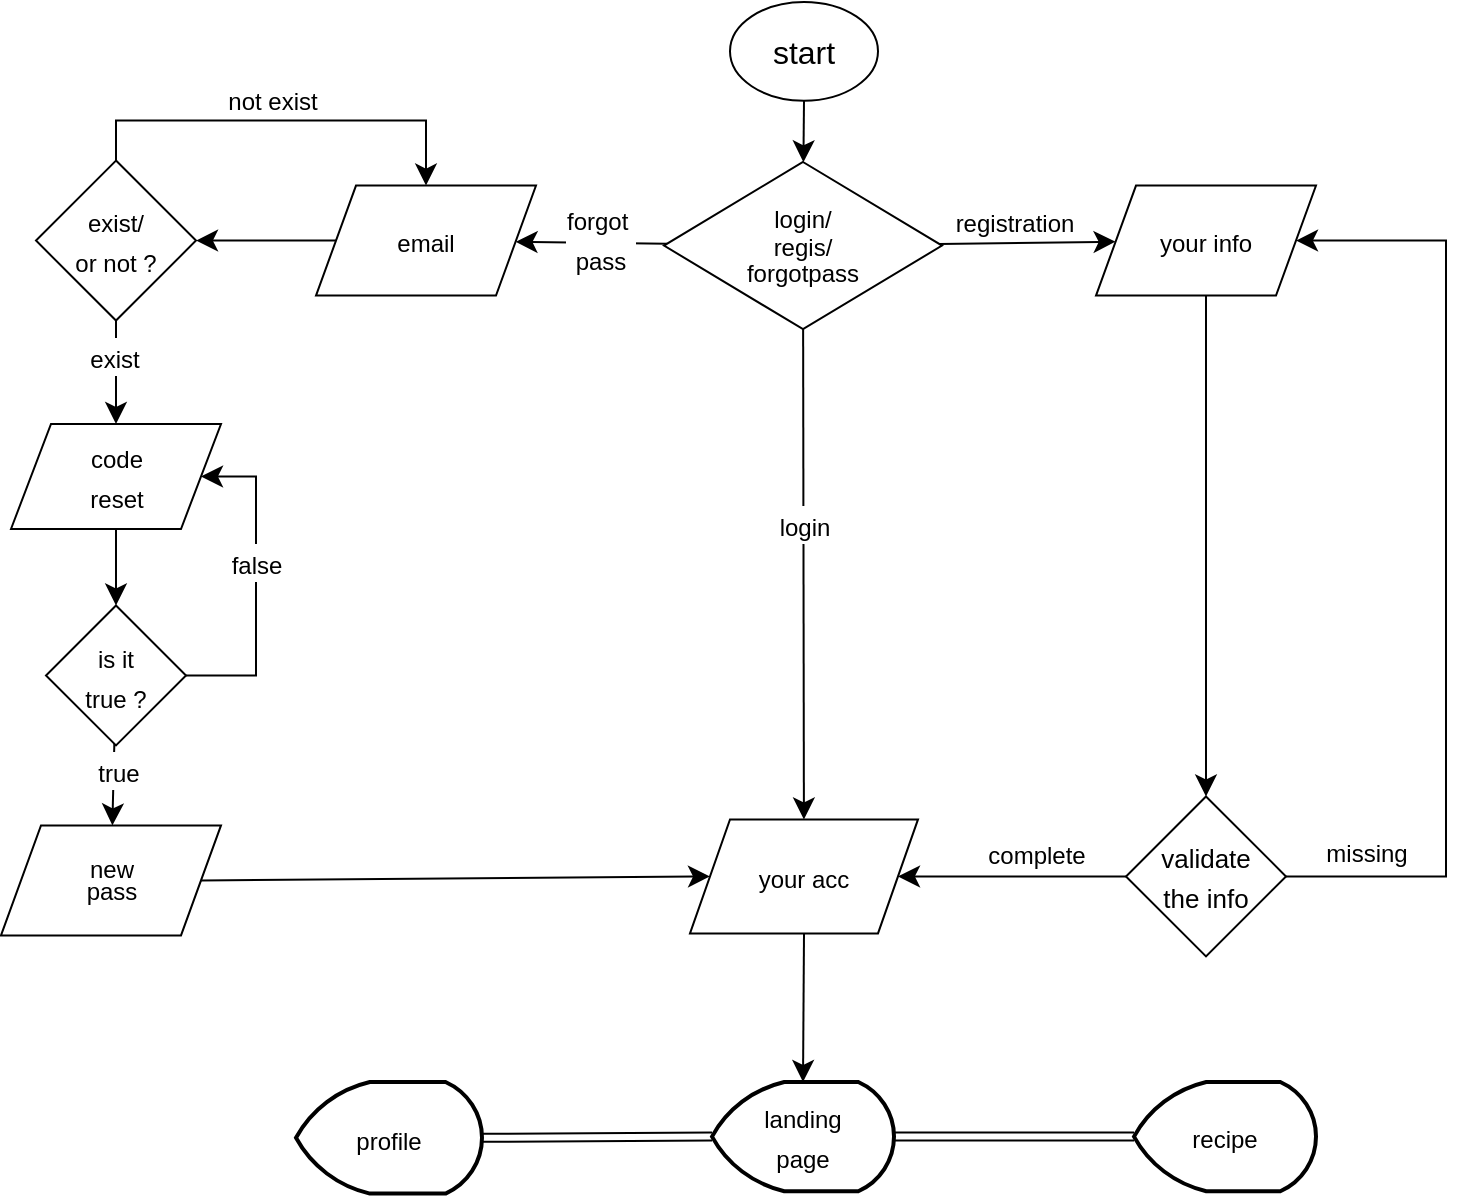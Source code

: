 <mxfile version="21.6.2" type="github">
  <diagram id="C5RBs43oDa-KdzZeNtuy" name="Page-1">
    <mxGraphModel dx="880" dy="572" grid="1" gridSize="10" guides="1" tooltips="1" connect="1" arrows="1" fold="1" page="1" pageScale="1" pageWidth="827" pageHeight="1169" math="0" shadow="0">
      <root>
        <mxCell id="WIyWlLk6GJQsqaUBKTNV-0" />
        <mxCell id="WIyWlLk6GJQsqaUBKTNV-1" parent="WIyWlLk6GJQsqaUBKTNV-0" />
        <mxCell id="jDc-DO-Nr4QKycDwIe2J-2" value="" style="edgeStyle=none;curved=1;rounded=0;orthogonalLoop=1;jettySize=auto;html=1;fontSize=12;startSize=8;endSize=8;" edge="1" parent="WIyWlLk6GJQsqaUBKTNV-1" source="jDc-DO-Nr4QKycDwIe2J-0" target="jDc-DO-Nr4QKycDwIe2J-1">
          <mxGeometry relative="1" as="geometry" />
        </mxCell>
        <mxCell id="jDc-DO-Nr4QKycDwIe2J-0" value="start" style="ellipse;whiteSpace=wrap;html=1;fontSize=16;" vertex="1" parent="WIyWlLk6GJQsqaUBKTNV-1">
          <mxGeometry x="377" width="74" height="49.33" as="geometry" />
        </mxCell>
        <mxCell id="jDc-DO-Nr4QKycDwIe2J-4" value="" style="edgeStyle=none;curved=1;rounded=0;orthogonalLoop=1;jettySize=auto;html=1;fontSize=12;startSize=8;endSize=8;" edge="1" parent="WIyWlLk6GJQsqaUBKTNV-1" source="jDc-DO-Nr4QKycDwIe2J-1" target="jDc-DO-Nr4QKycDwIe2J-3">
          <mxGeometry relative="1" as="geometry" />
        </mxCell>
        <mxCell id="jDc-DO-Nr4QKycDwIe2J-5" value="&lt;font style=&quot;font-size: 12px;&quot;&gt;login&lt;/font&gt;" style="edgeLabel;html=1;align=center;verticalAlign=middle;resizable=0;points=[];fontSize=16;" vertex="1" connectable="0" parent="jDc-DO-Nr4QKycDwIe2J-4">
          <mxGeometry x="-0.204" y="2" relative="1" as="geometry">
            <mxPoint x="-2" as="offset" />
          </mxGeometry>
        </mxCell>
        <mxCell id="jDc-DO-Nr4QKycDwIe2J-8" value="" style="edgeStyle=none;curved=1;rounded=0;orthogonalLoop=1;jettySize=auto;html=1;fontSize=12;startSize=8;endSize=8;" edge="1" parent="WIyWlLk6GJQsqaUBKTNV-1" source="jDc-DO-Nr4QKycDwIe2J-1" target="jDc-DO-Nr4QKycDwIe2J-7">
          <mxGeometry relative="1" as="geometry" />
        </mxCell>
        <mxCell id="jDc-DO-Nr4QKycDwIe2J-9" value="&lt;font style=&quot;font-size: 12px;&quot;&gt;registration&lt;/font&gt;" style="edgeLabel;html=1;align=center;verticalAlign=middle;resizable=0;points=[];fontSize=16;" vertex="1" connectable="0" parent="jDc-DO-Nr4QKycDwIe2J-8">
          <mxGeometry x="0.032" y="-1" relative="1" as="geometry">
            <mxPoint x="-8" y="-13" as="offset" />
          </mxGeometry>
        </mxCell>
        <mxCell id="jDc-DO-Nr4QKycDwIe2J-11" value="" style="edgeStyle=none;curved=1;rounded=0;orthogonalLoop=1;jettySize=auto;html=1;fontSize=12;startSize=8;endSize=8;" edge="1" parent="WIyWlLk6GJQsqaUBKTNV-1" source="jDc-DO-Nr4QKycDwIe2J-1" target="jDc-DO-Nr4QKycDwIe2J-10">
          <mxGeometry relative="1" as="geometry" />
        </mxCell>
        <mxCell id="jDc-DO-Nr4QKycDwIe2J-21" value="&lt;font style=&quot;font-size: 12px;&quot;&gt;forgot&amp;nbsp;&lt;br&gt;pass&lt;/font&gt;" style="edgeLabel;html=1;align=center;verticalAlign=middle;resizable=0;points=[];fontSize=16;" vertex="1" connectable="0" parent="jDc-DO-Nr4QKycDwIe2J-11">
          <mxGeometry x="-0.405" y="2" relative="1" as="geometry">
            <mxPoint x="-11" y="-5" as="offset" />
          </mxGeometry>
        </mxCell>
        <mxCell id="jDc-DO-Nr4QKycDwIe2J-1" value="&lt;p style=&quot;line-height: 80%;&quot;&gt;&lt;font style=&quot;font-size: 12px;&quot;&gt;login/&lt;br&gt;regis/&lt;br&gt;forgotpass&lt;/font&gt;&lt;/p&gt;" style="rhombus;whiteSpace=wrap;html=1;fontSize=16;" vertex="1" parent="WIyWlLk6GJQsqaUBKTNV-1">
          <mxGeometry x="344" y="80" width="139" height="83.58" as="geometry" />
        </mxCell>
        <mxCell id="jDc-DO-Nr4QKycDwIe2J-34" style="edgeStyle=none;curved=1;rounded=0;orthogonalLoop=1;jettySize=auto;html=1;exitX=0.5;exitY=1;exitDx=0;exitDy=0;entryX=0.5;entryY=0;entryDx=0;entryDy=0;entryPerimeter=0;fontSize=12;startSize=8;endSize=8;" edge="1" parent="WIyWlLk6GJQsqaUBKTNV-1" source="jDc-DO-Nr4QKycDwIe2J-3" target="jDc-DO-Nr4QKycDwIe2J-33">
          <mxGeometry relative="1" as="geometry" />
        </mxCell>
        <mxCell id="jDc-DO-Nr4QKycDwIe2J-3" value="&lt;font style=&quot;font-size: 12px;&quot;&gt;your acc&lt;/font&gt;" style="shape=parallelogram;perimeter=parallelogramPerimeter;whiteSpace=wrap;html=1;fixedSize=1;fontSize=16;" vertex="1" parent="WIyWlLk6GJQsqaUBKTNV-1">
          <mxGeometry x="357" y="408.71" width="114" height="57" as="geometry" />
        </mxCell>
        <mxCell id="jDc-DO-Nr4QKycDwIe2J-16" value="" style="edgeStyle=none;curved=1;rounded=0;orthogonalLoop=1;jettySize=auto;html=1;fontSize=12;startSize=8;endSize=8;" edge="1" parent="WIyWlLk6GJQsqaUBKTNV-1" source="jDc-DO-Nr4QKycDwIe2J-7" target="jDc-DO-Nr4QKycDwIe2J-15">
          <mxGeometry relative="1" as="geometry" />
        </mxCell>
        <mxCell id="jDc-DO-Nr4QKycDwIe2J-7" value="&lt;font style=&quot;font-size: 12px;&quot;&gt;your info&lt;/font&gt;" style="shape=parallelogram;perimeter=parallelogramPerimeter;whiteSpace=wrap;html=1;fixedSize=1;fontSize=16;" vertex="1" parent="WIyWlLk6GJQsqaUBKTNV-1">
          <mxGeometry x="560" y="91.79" width="110" height="55" as="geometry" />
        </mxCell>
        <mxCell id="jDc-DO-Nr4QKycDwIe2J-23" value="" style="edgeStyle=none;curved=1;rounded=0;orthogonalLoop=1;jettySize=auto;html=1;fontSize=12;startSize=8;endSize=8;" edge="1" parent="WIyWlLk6GJQsqaUBKTNV-1" source="jDc-DO-Nr4QKycDwIe2J-10" target="jDc-DO-Nr4QKycDwIe2J-22">
          <mxGeometry relative="1" as="geometry" />
        </mxCell>
        <mxCell id="jDc-DO-Nr4QKycDwIe2J-10" value="&lt;font style=&quot;font-size: 12px;&quot;&gt;email&lt;/font&gt;" style="shape=parallelogram;perimeter=parallelogramPerimeter;whiteSpace=wrap;html=1;fixedSize=1;fontSize=16;" vertex="1" parent="WIyWlLk6GJQsqaUBKTNV-1">
          <mxGeometry x="170" y="91.79" width="110" height="55" as="geometry" />
        </mxCell>
        <mxCell id="jDc-DO-Nr4QKycDwIe2J-17" style="edgeStyle=orthogonalEdgeStyle;rounded=0;orthogonalLoop=1;jettySize=auto;html=1;exitX=1;exitY=0.5;exitDx=0;exitDy=0;entryX=1;entryY=0.5;entryDx=0;entryDy=0;fontSize=12;startSize=8;endSize=8;" edge="1" parent="WIyWlLk6GJQsqaUBKTNV-1" source="jDc-DO-Nr4QKycDwIe2J-15" target="jDc-DO-Nr4QKycDwIe2J-7">
          <mxGeometry relative="1" as="geometry">
            <mxPoint x="655" y="230.0" as="targetPoint" />
            <Array as="points">
              <mxPoint x="735" y="437" />
              <mxPoint x="735" y="119" />
            </Array>
          </mxGeometry>
        </mxCell>
        <mxCell id="jDc-DO-Nr4QKycDwIe2J-19" value="" style="edgeStyle=none;curved=1;rounded=0;orthogonalLoop=1;jettySize=auto;html=1;fontSize=12;startSize=8;endSize=8;" edge="1" parent="WIyWlLk6GJQsqaUBKTNV-1" source="jDc-DO-Nr4QKycDwIe2J-15" target="jDc-DO-Nr4QKycDwIe2J-3">
          <mxGeometry relative="1" as="geometry" />
        </mxCell>
        <mxCell id="jDc-DO-Nr4QKycDwIe2J-20" value="&lt;font style=&quot;font-size: 12px;&quot;&gt;complete&lt;/font&gt;" style="edgeLabel;html=1;align=center;verticalAlign=middle;resizable=0;points=[];fontSize=16;" vertex="1" connectable="0" parent="jDc-DO-Nr4QKycDwIe2J-19">
          <mxGeometry x="-0.207" y="-1" relative="1" as="geometry">
            <mxPoint y="-11" as="offset" />
          </mxGeometry>
        </mxCell>
        <mxCell id="jDc-DO-Nr4QKycDwIe2J-15" value="&lt;font style=&quot;font-size: 13px;&quot;&gt;validate&lt;br&gt;the info&lt;br&gt;&lt;/font&gt;" style="rhombus;whiteSpace=wrap;html=1;fontSize=16;" vertex="1" parent="WIyWlLk6GJQsqaUBKTNV-1">
          <mxGeometry x="575" y="397.21" width="80" height="80" as="geometry" />
        </mxCell>
        <mxCell id="jDc-DO-Nr4QKycDwIe2J-18" value="&lt;font style=&quot;font-size: 12px;&quot;&gt;missing&lt;/font&gt;" style="text;html=1;align=center;verticalAlign=middle;resizable=0;points=[];autosize=1;strokeColor=none;fillColor=none;fontSize=16;rotation=0;" vertex="1" parent="WIyWlLk6GJQsqaUBKTNV-1">
          <mxGeometry x="665" y="408.71" width="60" height="30" as="geometry" />
        </mxCell>
        <mxCell id="jDc-DO-Nr4QKycDwIe2J-25" value="" style="edgeStyle=none;curved=1;rounded=0;orthogonalLoop=1;jettySize=auto;html=1;fontSize=12;startSize=8;endSize=8;" edge="1" parent="WIyWlLk6GJQsqaUBKTNV-1" source="jDc-DO-Nr4QKycDwIe2J-22" target="jDc-DO-Nr4QKycDwIe2J-24">
          <mxGeometry relative="1" as="geometry" />
        </mxCell>
        <mxCell id="jDc-DO-Nr4QKycDwIe2J-28" value="&lt;font style=&quot;font-size: 12px;&quot;&gt;exist&lt;/font&gt;" style="edgeLabel;html=1;align=center;verticalAlign=middle;resizable=0;points=[];fontSize=16;" vertex="1" connectable="0" parent="jDc-DO-Nr4QKycDwIe2J-25">
          <mxGeometry x="-0.341" y="-1" relative="1" as="geometry">
            <mxPoint as="offset" />
          </mxGeometry>
        </mxCell>
        <mxCell id="jDc-DO-Nr4QKycDwIe2J-26" style="edgeStyle=orthogonalEdgeStyle;rounded=0;orthogonalLoop=1;jettySize=auto;html=1;exitX=0.5;exitY=0;exitDx=0;exitDy=0;entryX=0.5;entryY=0;entryDx=0;entryDy=0;fontSize=12;startSize=8;endSize=8;" edge="1" parent="WIyWlLk6GJQsqaUBKTNV-1" source="jDc-DO-Nr4QKycDwIe2J-22" target="jDc-DO-Nr4QKycDwIe2J-10">
          <mxGeometry relative="1" as="geometry" />
        </mxCell>
        <mxCell id="jDc-DO-Nr4QKycDwIe2J-27" value="&lt;font style=&quot;font-size: 12px;&quot;&gt;not exist&lt;/font&gt;" style="edgeLabel;html=1;align=center;verticalAlign=middle;resizable=0;points=[];fontSize=16;" vertex="1" connectable="0" parent="jDc-DO-Nr4QKycDwIe2J-26">
          <mxGeometry x="-0.055" y="2" relative="1" as="geometry">
            <mxPoint y="-10" as="offset" />
          </mxGeometry>
        </mxCell>
        <mxCell id="jDc-DO-Nr4QKycDwIe2J-22" value="&lt;font style=&quot;font-size: 12px;&quot;&gt;exist/&lt;br&gt;or not ?&lt;/font&gt;" style="rhombus;whiteSpace=wrap;html=1;fontSize=16;" vertex="1" parent="WIyWlLk6GJQsqaUBKTNV-1">
          <mxGeometry x="30" y="79.29" width="80" height="80" as="geometry" />
        </mxCell>
        <mxCell id="jDc-DO-Nr4QKycDwIe2J-39" value="" style="edgeStyle=none;curved=1;rounded=0;orthogonalLoop=1;jettySize=auto;html=1;fontSize=12;startSize=8;endSize=8;" edge="1" parent="WIyWlLk6GJQsqaUBKTNV-1" source="jDc-DO-Nr4QKycDwIe2J-24" target="jDc-DO-Nr4QKycDwIe2J-38">
          <mxGeometry relative="1" as="geometry" />
        </mxCell>
        <mxCell id="jDc-DO-Nr4QKycDwIe2J-24" value="&lt;font style=&quot;font-size: 12px;&quot;&gt;code &lt;br&gt;reset&lt;/font&gt;" style="shape=parallelogram;perimeter=parallelogramPerimeter;whiteSpace=wrap;html=1;fixedSize=1;fontSize=16;" vertex="1" parent="WIyWlLk6GJQsqaUBKTNV-1">
          <mxGeometry x="17.5" y="211" width="105" height="52.5" as="geometry" />
        </mxCell>
        <mxCell id="jDc-DO-Nr4QKycDwIe2J-49" style="edgeStyle=none;curved=1;rounded=0;orthogonalLoop=1;jettySize=auto;html=1;exitX=0;exitY=0.5;exitDx=0;exitDy=0;exitPerimeter=0;entryX=1;entryY=0.5;entryDx=0;entryDy=0;entryPerimeter=0;fontSize=12;shape=link;" edge="1" parent="WIyWlLk6GJQsqaUBKTNV-1" source="jDc-DO-Nr4QKycDwIe2J-33" target="jDc-DO-Nr4QKycDwIe2J-48">
          <mxGeometry relative="1" as="geometry" />
        </mxCell>
        <mxCell id="jDc-DO-Nr4QKycDwIe2J-51" value="" style="edgeStyle=none;curved=1;rounded=0;orthogonalLoop=1;jettySize=auto;html=1;fontSize=12;shape=link;" edge="1" parent="WIyWlLk6GJQsqaUBKTNV-1" source="jDc-DO-Nr4QKycDwIe2J-33" target="jDc-DO-Nr4QKycDwIe2J-50">
          <mxGeometry relative="1" as="geometry" />
        </mxCell>
        <mxCell id="jDc-DO-Nr4QKycDwIe2J-33" value="&lt;font style=&quot;font-size: 12px;&quot;&gt;landing&lt;br&gt;page&lt;/font&gt;" style="strokeWidth=2;html=1;shape=mxgraph.flowchart.display;whiteSpace=wrap;fontSize=16;" vertex="1" parent="WIyWlLk6GJQsqaUBKTNV-1">
          <mxGeometry x="368" y="540" width="91" height="54.6" as="geometry" />
        </mxCell>
        <mxCell id="jDc-DO-Nr4QKycDwIe2J-42" style="edgeStyle=orthogonalEdgeStyle;rounded=0;orthogonalLoop=1;jettySize=auto;html=1;exitX=1;exitY=0.5;exitDx=0;exitDy=0;entryX=1;entryY=0.5;entryDx=0;entryDy=0;fontSize=12;startSize=8;endSize=8;" edge="1" parent="WIyWlLk6GJQsqaUBKTNV-1" source="jDc-DO-Nr4QKycDwIe2J-38" target="jDc-DO-Nr4QKycDwIe2J-24">
          <mxGeometry relative="1" as="geometry">
            <Array as="points">
              <mxPoint x="140" y="337" />
              <mxPoint x="140" y="237" />
            </Array>
          </mxGeometry>
        </mxCell>
        <mxCell id="jDc-DO-Nr4QKycDwIe2J-43" value="&lt;font style=&quot;font-size: 12px;&quot;&gt;false&lt;/font&gt;" style="edgeLabel;html=1;align=center;verticalAlign=middle;resizable=0;points=[];fontSize=16;" vertex="1" connectable="0" parent="jDc-DO-Nr4QKycDwIe2J-42">
          <mxGeometry x="0.133" relative="1" as="geometry">
            <mxPoint as="offset" />
          </mxGeometry>
        </mxCell>
        <mxCell id="jDc-DO-Nr4QKycDwIe2J-45" value="" style="edgeStyle=none;curved=1;rounded=0;orthogonalLoop=1;jettySize=auto;html=1;fontSize=12;startSize=8;endSize=8;" edge="1" parent="WIyWlLk6GJQsqaUBKTNV-1" source="jDc-DO-Nr4QKycDwIe2J-38" target="jDc-DO-Nr4QKycDwIe2J-44">
          <mxGeometry relative="1" as="geometry" />
        </mxCell>
        <mxCell id="jDc-DO-Nr4QKycDwIe2J-46" value="&lt;font style=&quot;font-size: 12px;&quot;&gt;true&lt;/font&gt;" style="edgeLabel;html=1;align=center;verticalAlign=middle;resizable=0;points=[];fontSize=16;" vertex="1" connectable="0" parent="jDc-DO-Nr4QKycDwIe2J-45">
          <mxGeometry x="-0.355" y="2" relative="1" as="geometry">
            <mxPoint as="offset" />
          </mxGeometry>
        </mxCell>
        <mxCell id="jDc-DO-Nr4QKycDwIe2J-38" value="&lt;font style=&quot;font-size: 12px;&quot;&gt;is it&lt;br&gt;true ?&lt;/font&gt;" style="rhombus;whiteSpace=wrap;html=1;fontSize=16;" vertex="1" parent="WIyWlLk6GJQsqaUBKTNV-1">
          <mxGeometry x="35" y="301.71" width="70" height="70" as="geometry" />
        </mxCell>
        <mxCell id="jDc-DO-Nr4QKycDwIe2J-47" style="edgeStyle=none;curved=1;rounded=0;orthogonalLoop=1;jettySize=auto;html=1;exitX=1;exitY=0.5;exitDx=0;exitDy=0;entryX=0;entryY=0.5;entryDx=0;entryDy=0;fontSize=12;startSize=8;endSize=8;" edge="1" parent="WIyWlLk6GJQsqaUBKTNV-1" source="jDc-DO-Nr4QKycDwIe2J-44" target="jDc-DO-Nr4QKycDwIe2J-3">
          <mxGeometry relative="1" as="geometry" />
        </mxCell>
        <mxCell id="jDc-DO-Nr4QKycDwIe2J-44" value="&lt;p style=&quot;line-height: 90%; font-size: 12px;&quot;&gt;new&lt;br&gt;pass&lt;br&gt;&lt;/p&gt;" style="shape=parallelogram;perimeter=parallelogramPerimeter;whiteSpace=wrap;html=1;fixedSize=1;fontSize=16;" vertex="1" parent="WIyWlLk6GJQsqaUBKTNV-1">
          <mxGeometry x="12.5" y="411.71" width="110" height="55" as="geometry" />
        </mxCell>
        <mxCell id="jDc-DO-Nr4QKycDwIe2J-48" value="&lt;font style=&quot;font-size: 12px;&quot;&gt;profile&lt;/font&gt;" style="strokeWidth=2;html=1;shape=mxgraph.flowchart.display;whiteSpace=wrap;fontSize=16;" vertex="1" parent="WIyWlLk6GJQsqaUBKTNV-1">
          <mxGeometry x="160" y="540" width="93" height="55.8" as="geometry" />
        </mxCell>
        <mxCell id="jDc-DO-Nr4QKycDwIe2J-50" value="&lt;span style=&quot;font-size: 12px;&quot;&gt;recipe&lt;/span&gt;" style="strokeWidth=2;html=1;shape=mxgraph.flowchart.display;whiteSpace=wrap;fontSize=16;" vertex="1" parent="WIyWlLk6GJQsqaUBKTNV-1">
          <mxGeometry x="579" y="540" width="91" height="54.6" as="geometry" />
        </mxCell>
      </root>
    </mxGraphModel>
  </diagram>
</mxfile>
